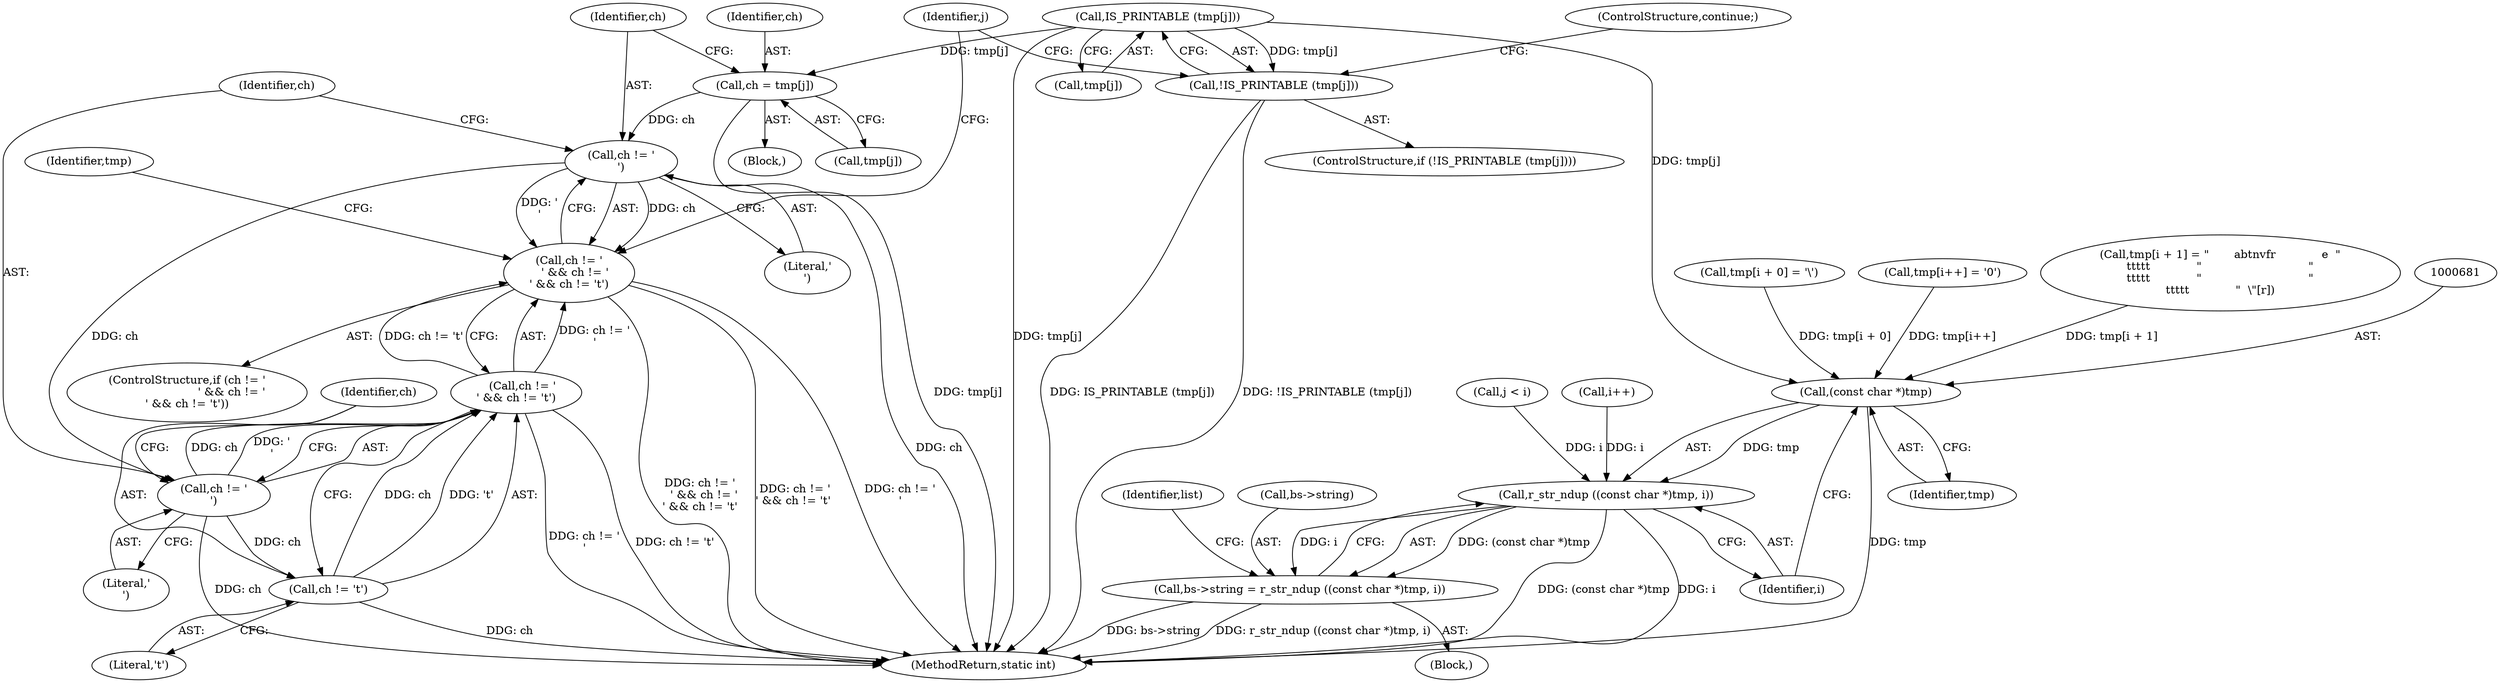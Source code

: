 digraph "0_radare2_3fcf41ed96ffa25b38029449520c8d0a198745f3@array" {
"1000554" [label="(Call,IS_PRINTABLE (tmp[j]))"];
"1000534" [label="(Call,ch = tmp[j])"];
"1000541" [label="(Call,ch != '\n')"];
"1000540" [label="(Call,ch != '\n' && ch != '\r' && ch != '\t')"];
"1000545" [label="(Call,ch != '\r')"];
"1000544" [label="(Call,ch != '\r' && ch != '\t')"];
"1000548" [label="(Call,ch != '\t')"];
"1000553" [label="(Call,!IS_PRINTABLE (tmp[j]))"];
"1000680" [label="(Call,(const char *)tmp)"];
"1000679" [label="(Call,r_str_ndup ((const char *)tmp, i))"];
"1000675" [label="(Call,bs->string = r_str_ndup ((const char *)tmp, i))"];
"1000679" [label="(Call,r_str_ndup ((const char *)tmp, i))"];
"1000532" [label="(Block,)"];
"1000541" [label="(Call,ch != '\n')"];
"1000682" [label="(Identifier,tmp)"];
"1000535" [label="(Identifier,ch)"];
"1000544" [label="(Call,ch != '\r' && ch != '\t')"];
"1000542" [label="(Identifier,ch)"];
"1000536" [label="(Call,tmp[j])"];
"1000509" [label="(Call,i++)"];
"1000685" [label="(Identifier,list)"];
"1000552" [label="(ControlStructure,if (!IS_PRINTABLE (tmp[j])))"];
"1000534" [label="(Call,ch = tmp[j])"];
"1000531" [label="(Identifier,j)"];
"1000547" [label="(Literal,'\r')"];
"1000554" [label="(Call,IS_PRINTABLE (tmp[j]))"];
"1000550" [label="(Literal,'\t')"];
"1000559" [label="(ControlStructure,continue;)"];
"1000680" [label="(Call,(const char *)tmp)"];
"1000555" [label="(Call,tmp[j])"];
"1000548" [label="(Call,ch != '\t')"];
"1000675" [label="(Call,bs->string = r_str_ndup ((const char *)tmp, i))"];
"1000546" [label="(Identifier,ch)"];
"1000676" [label="(Call,bs->string)"];
"1000553" [label="(Call,!IS_PRINTABLE (tmp[j]))"];
"1000516" [label="(Block,)"];
"1000479" [label="(Call,tmp[i + 0] = '\\')"];
"1000556" [label="(Identifier,tmp)"];
"1000539" [label="(ControlStructure,if (ch != '\n' && ch != '\r' && ch != '\t'))"];
"1000701" [label="(MethodReturn,static int)"];
"1000543" [label="(Literal,'\n')"];
"1000545" [label="(Call,ch != '\r')"];
"1000549" [label="(Identifier,ch)"];
"1000683" [label="(Identifier,i)"];
"1000506" [label="(Call,tmp[i++] = '\0')"];
"1000486" [label="(Call,tmp[i + 1] = \"       abtnvfr             e  \"\n\t\t\t\t\t             \"                              \"\n\t\t\t\t\t             \"                              \"\n\t\t\t\t\t             \"  \\\"[r])"];
"1000540" [label="(Call,ch != '\n' && ch != '\r' && ch != '\t')"];
"1000527" [label="(Call,j < i)"];
"1000554" -> "1000553"  [label="AST: "];
"1000554" -> "1000555"  [label="CFG: "];
"1000555" -> "1000554"  [label="AST: "];
"1000553" -> "1000554"  [label="CFG: "];
"1000554" -> "1000701"  [label="DDG: tmp[j]"];
"1000554" -> "1000534"  [label="DDG: tmp[j]"];
"1000554" -> "1000553"  [label="DDG: tmp[j]"];
"1000554" -> "1000680"  [label="DDG: tmp[j]"];
"1000534" -> "1000532"  [label="AST: "];
"1000534" -> "1000536"  [label="CFG: "];
"1000535" -> "1000534"  [label="AST: "];
"1000536" -> "1000534"  [label="AST: "];
"1000542" -> "1000534"  [label="CFG: "];
"1000534" -> "1000701"  [label="DDG: tmp[j]"];
"1000534" -> "1000541"  [label="DDG: ch"];
"1000541" -> "1000540"  [label="AST: "];
"1000541" -> "1000543"  [label="CFG: "];
"1000542" -> "1000541"  [label="AST: "];
"1000543" -> "1000541"  [label="AST: "];
"1000546" -> "1000541"  [label="CFG: "];
"1000540" -> "1000541"  [label="CFG: "];
"1000541" -> "1000701"  [label="DDG: ch"];
"1000541" -> "1000540"  [label="DDG: ch"];
"1000541" -> "1000540"  [label="DDG: '\n'"];
"1000541" -> "1000545"  [label="DDG: ch"];
"1000540" -> "1000539"  [label="AST: "];
"1000540" -> "1000544"  [label="CFG: "];
"1000544" -> "1000540"  [label="AST: "];
"1000556" -> "1000540"  [label="CFG: "];
"1000531" -> "1000540"  [label="CFG: "];
"1000540" -> "1000701"  [label="DDG: ch != '\n' && ch != '\r' && ch != '\t'"];
"1000540" -> "1000701"  [label="DDG: ch != '\r' && ch != '\t'"];
"1000540" -> "1000701"  [label="DDG: ch != '\n'"];
"1000544" -> "1000540"  [label="DDG: ch != '\r'"];
"1000544" -> "1000540"  [label="DDG: ch != '\t'"];
"1000545" -> "1000544"  [label="AST: "];
"1000545" -> "1000547"  [label="CFG: "];
"1000546" -> "1000545"  [label="AST: "];
"1000547" -> "1000545"  [label="AST: "];
"1000549" -> "1000545"  [label="CFG: "];
"1000544" -> "1000545"  [label="CFG: "];
"1000545" -> "1000701"  [label="DDG: ch"];
"1000545" -> "1000544"  [label="DDG: ch"];
"1000545" -> "1000544"  [label="DDG: '\r'"];
"1000545" -> "1000548"  [label="DDG: ch"];
"1000544" -> "1000548"  [label="CFG: "];
"1000548" -> "1000544"  [label="AST: "];
"1000544" -> "1000701"  [label="DDG: ch != '\t'"];
"1000544" -> "1000701"  [label="DDG: ch != '\r'"];
"1000548" -> "1000544"  [label="DDG: ch"];
"1000548" -> "1000544"  [label="DDG: '\t'"];
"1000548" -> "1000550"  [label="CFG: "];
"1000549" -> "1000548"  [label="AST: "];
"1000550" -> "1000548"  [label="AST: "];
"1000548" -> "1000701"  [label="DDG: ch"];
"1000553" -> "1000552"  [label="AST: "];
"1000559" -> "1000553"  [label="CFG: "];
"1000531" -> "1000553"  [label="CFG: "];
"1000553" -> "1000701"  [label="DDG: !IS_PRINTABLE (tmp[j])"];
"1000553" -> "1000701"  [label="DDG: IS_PRINTABLE (tmp[j])"];
"1000680" -> "1000679"  [label="AST: "];
"1000680" -> "1000682"  [label="CFG: "];
"1000681" -> "1000680"  [label="AST: "];
"1000682" -> "1000680"  [label="AST: "];
"1000683" -> "1000680"  [label="CFG: "];
"1000680" -> "1000701"  [label="DDG: tmp"];
"1000680" -> "1000679"  [label="DDG: tmp"];
"1000506" -> "1000680"  [label="DDG: tmp[i++]"];
"1000479" -> "1000680"  [label="DDG: tmp[i + 0]"];
"1000486" -> "1000680"  [label="DDG: tmp[i + 1]"];
"1000679" -> "1000675"  [label="AST: "];
"1000679" -> "1000683"  [label="CFG: "];
"1000683" -> "1000679"  [label="AST: "];
"1000675" -> "1000679"  [label="CFG: "];
"1000679" -> "1000701"  [label="DDG: (const char *)tmp"];
"1000679" -> "1000701"  [label="DDG: i"];
"1000679" -> "1000675"  [label="DDG: (const char *)tmp"];
"1000679" -> "1000675"  [label="DDG: i"];
"1000527" -> "1000679"  [label="DDG: i"];
"1000509" -> "1000679"  [label="DDG: i"];
"1000675" -> "1000516"  [label="AST: "];
"1000676" -> "1000675"  [label="AST: "];
"1000685" -> "1000675"  [label="CFG: "];
"1000675" -> "1000701"  [label="DDG: bs->string"];
"1000675" -> "1000701"  [label="DDG: r_str_ndup ((const char *)tmp, i)"];
}
